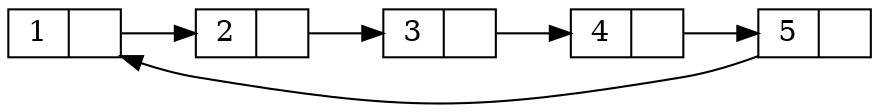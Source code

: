 digraph G {
  rankdir=LR;
  node [shape = record, height = .1]
node0 [label = "{1|<f1>}"];
node1 [label = "{2|<f1>}"];
node2 [label = "{3|<f1>}"];
node3 [label = "{4|<f1>}"];
node4 [label = "{5|<f1>}"];
node0 -> node1;
node1 -> node2;
node2 -> node3;
node3 -> node4;
node4 -> node0 [constraint=false];
}